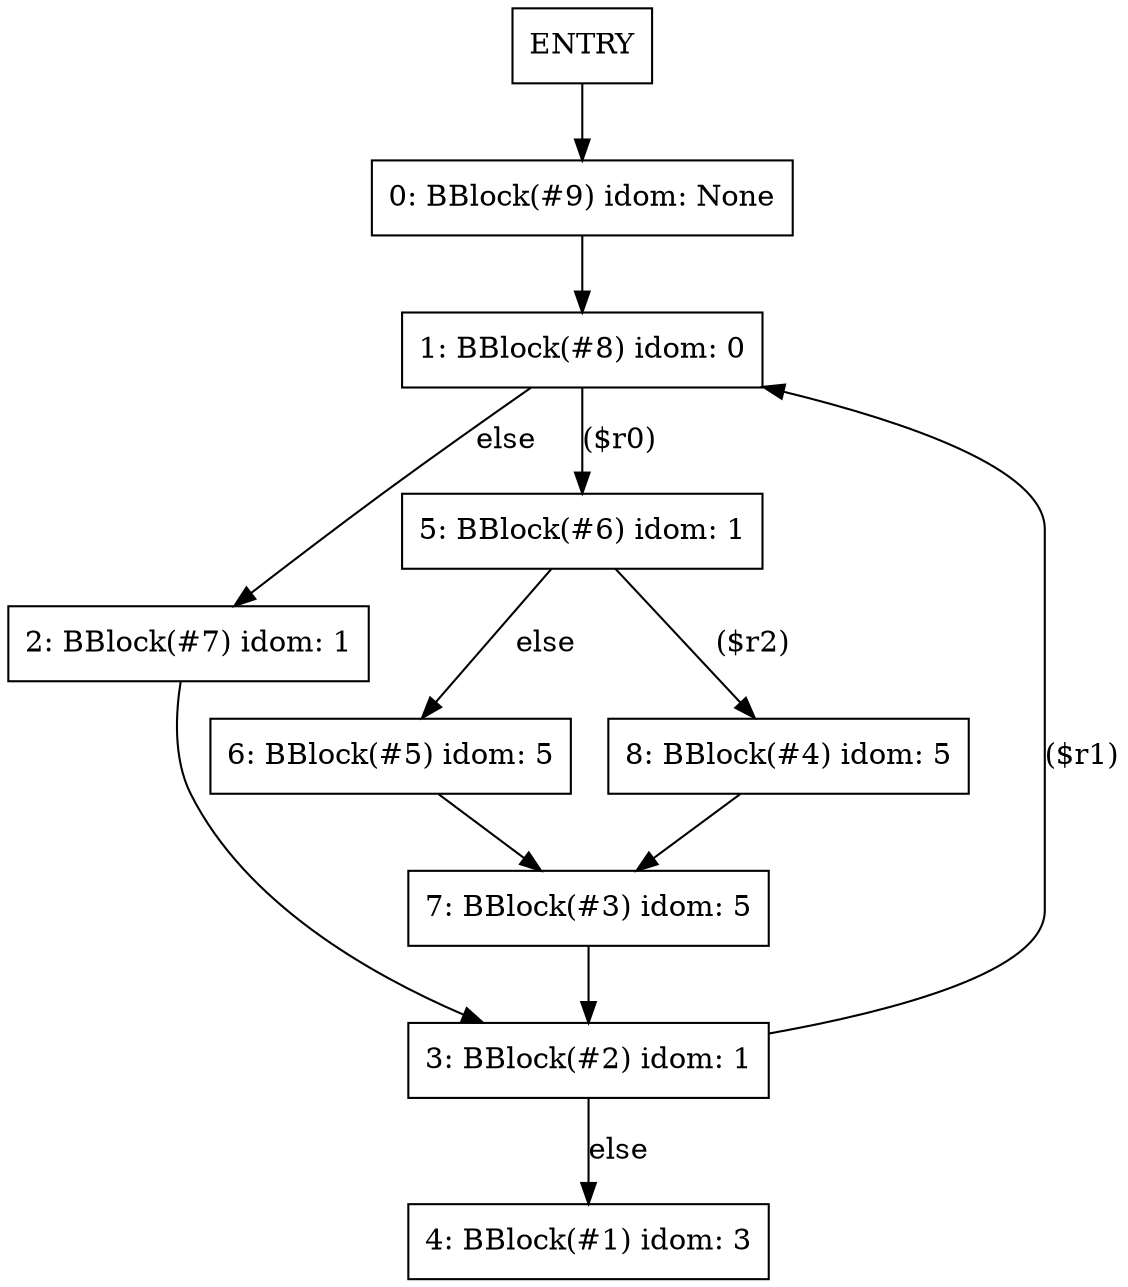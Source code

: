 digraph G {
node [shape=box]
"ENTRY" -> "0"
"0" [label="0: BBlock(#9) idom: None"]
"1" [label="1: BBlock(#8) idom: 0"]
"2" [label="2: BBlock(#7) idom: 1"]
"3" [label="3: BBlock(#2) idom: 1"]
"4" [label="4: BBlock(#1) idom: 3"]
"5" [label="5: BBlock(#6) idom: 1"]
"6" [label="6: BBlock(#5) idom: 5"]
"7" [label="7: BBlock(#3) idom: 5"]
"8" [label="8: BBlock(#4) idom: 5"]
"0" -> "1"
"1" -> "2" [label="else"]
"1" -> "5" [label="($r0)"]
"2" -> "3"
"3" -> "1" [label="($r1)"]
"3" -> "4" [label="else"]
"5" -> "6" [label="else"]
"5" -> "8" [label="($r2)"]
"6" -> "7"
"7" -> "3"
"8" -> "7"
}

